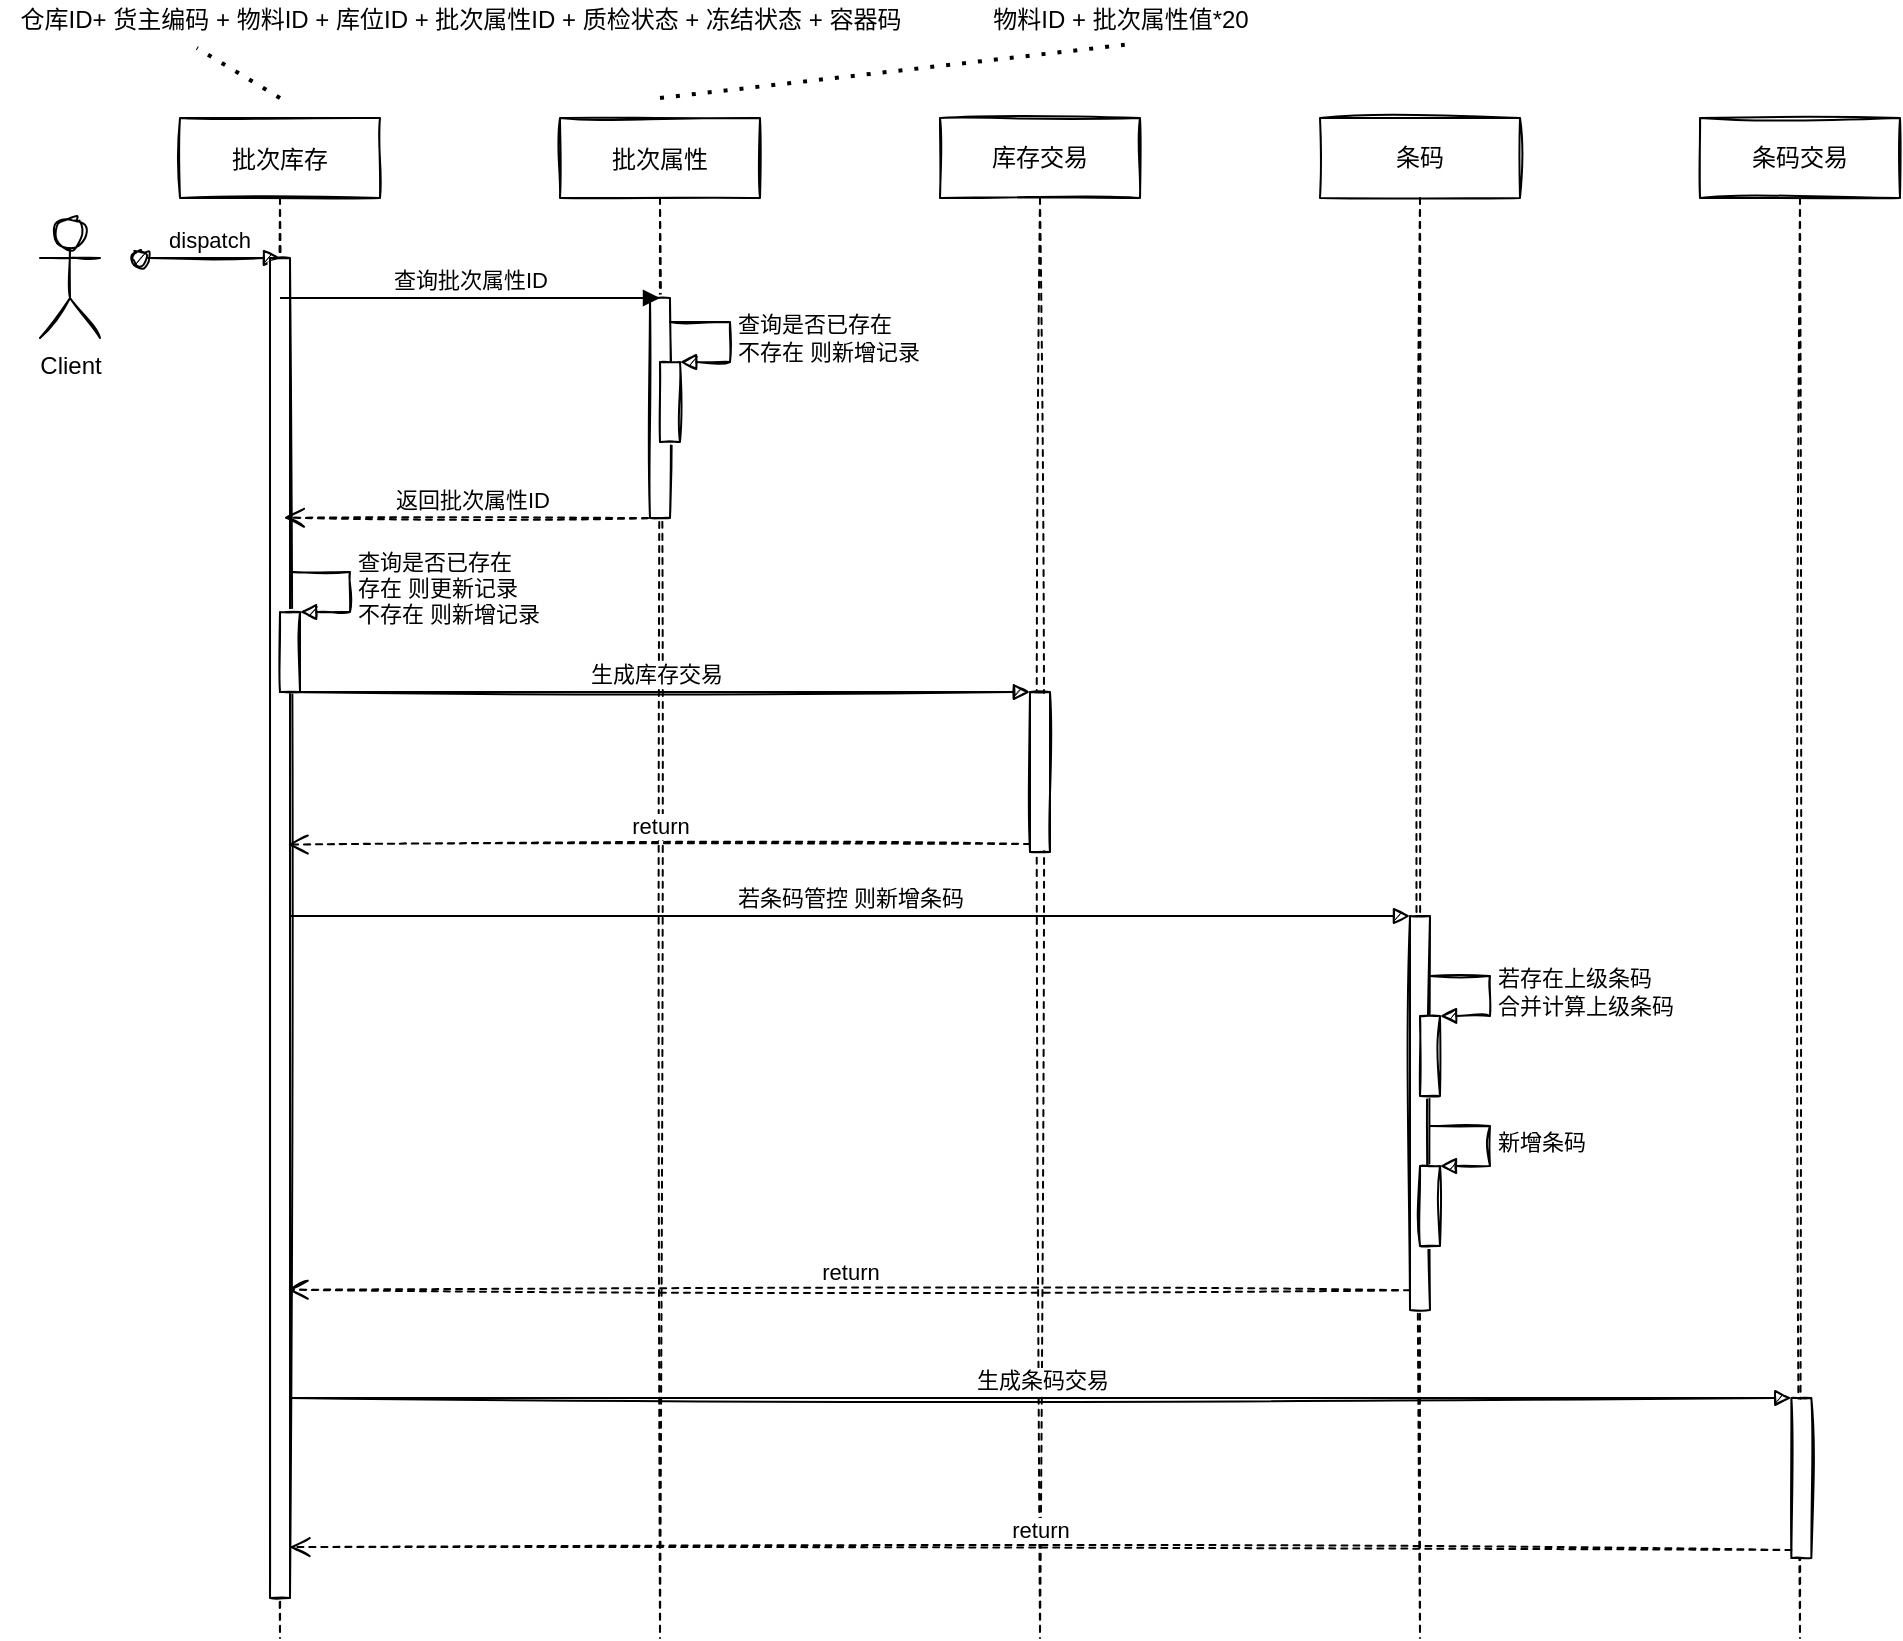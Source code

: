 <mxfile version="14.8.6" type="github" pages="4">
  <diagram id="kgpKYQtTHZ0yAKxKKP6v" name="库存增加">
    <mxGraphModel dx="1221" dy="684" grid="1" gridSize="10" guides="1" tooltips="1" connect="1" arrows="1" fold="1" page="1" pageScale="1" pageWidth="1100" pageHeight="850" math="0" shadow="0">
      <root>
        <mxCell id="0" />
        <mxCell id="1" parent="0" />
        <mxCell id="3nuBFxr9cyL0pnOWT2aG-1" value="批次属性" style="shape=umlLifeline;perimeter=lifelinePerimeter;container=1;collapsible=0;recursiveResize=0;rounded=0;shadow=0;strokeWidth=1;sketch=1;" parent="1" vertex="1">
          <mxGeometry x="310" y="80" width="100" height="760" as="geometry" />
        </mxCell>
        <mxCell id="3nuBFxr9cyL0pnOWT2aG-2" value="" style="points=[];perimeter=orthogonalPerimeter;rounded=0;shadow=0;strokeWidth=1;sketch=1;" parent="3nuBFxr9cyL0pnOWT2aG-1" vertex="1">
          <mxGeometry x="45" y="90" width="10" height="110" as="geometry" />
        </mxCell>
        <mxCell id="3nuBFxr9cyL0pnOWT2aG-3" value="dispatch" style="verticalAlign=bottom;startArrow=oval;endArrow=block;startSize=8;shadow=0;strokeWidth=1;sketch=1;" parent="3nuBFxr9cyL0pnOWT2aG-1" edge="1">
          <mxGeometry relative="1" as="geometry">
            <mxPoint x="-210" y="70" as="sourcePoint" />
            <mxPoint x="-140" y="70" as="targetPoint" />
          </mxGeometry>
        </mxCell>
        <mxCell id="khmbYB6SYAyQ8i3GjKcN-26" value="" style="html=1;points=[];perimeter=orthogonalPerimeter;sketch=1;" vertex="1" parent="3nuBFxr9cyL0pnOWT2aG-1">
          <mxGeometry x="50" y="122" width="10" height="40" as="geometry" />
        </mxCell>
        <mxCell id="khmbYB6SYAyQ8i3GjKcN-27" value="查询是否已存在&lt;br&gt;不存在 则新增记录" style="edgeStyle=orthogonalEdgeStyle;html=1;align=left;spacingLeft=2;endArrow=block;rounded=0;entryX=1;entryY=0;sketch=1;" edge="1" target="khmbYB6SYAyQ8i3GjKcN-26" parent="3nuBFxr9cyL0pnOWT2aG-1">
          <mxGeometry relative="1" as="geometry">
            <mxPoint x="55" y="102" as="sourcePoint" />
            <Array as="points">
              <mxPoint x="85" y="102" />
            </Array>
          </mxGeometry>
        </mxCell>
        <mxCell id="3nuBFxr9cyL0pnOWT2aG-5" value="批次库存" style="shape=umlLifeline;perimeter=lifelinePerimeter;container=1;collapsible=0;recursiveResize=0;rounded=0;shadow=0;strokeWidth=1;sketch=1;" parent="1" vertex="1">
          <mxGeometry x="120" y="80" width="100" height="760" as="geometry" />
        </mxCell>
        <mxCell id="khmbYB6SYAyQ8i3GjKcN-40" value="" style="html=1;points=[];perimeter=orthogonalPerimeter;sketch=1;" vertex="1" parent="3nuBFxr9cyL0pnOWT2aG-5">
          <mxGeometry x="45" y="70" width="10" height="670" as="geometry" />
        </mxCell>
        <mxCell id="khmbYB6SYAyQ8i3GjKcN-44" value="" style="html=1;points=[];perimeter=orthogonalPerimeter;sketch=1;" vertex="1" parent="3nuBFxr9cyL0pnOWT2aG-5">
          <mxGeometry x="50" y="247" width="10" height="40" as="geometry" />
        </mxCell>
        <mxCell id="khmbYB6SYAyQ8i3GjKcN-45" value="查询是否已存在&lt;br&gt;存在 则更新记录&lt;br&gt;不存在 则新增记录" style="edgeStyle=orthogonalEdgeStyle;html=1;align=left;spacingLeft=2;endArrow=block;rounded=0;entryX=1;entryY=0;sketch=1;" edge="1" target="khmbYB6SYAyQ8i3GjKcN-44" parent="3nuBFxr9cyL0pnOWT2aG-5">
          <mxGeometry relative="1" as="geometry">
            <mxPoint x="55" y="227" as="sourcePoint" />
            <Array as="points">
              <mxPoint x="85" y="227" />
            </Array>
          </mxGeometry>
        </mxCell>
        <mxCell id="khmbYB6SYAyQ8i3GjKcN-56" value="查询批次属性ID" style="html=1;verticalAlign=bottom;endArrow=block;" edge="1" parent="3nuBFxr9cyL0pnOWT2aG-5">
          <mxGeometry width="80" relative="1" as="geometry">
            <mxPoint x="50" y="90" as="sourcePoint" />
            <mxPoint x="240" y="90" as="targetPoint" />
          </mxGeometry>
        </mxCell>
        <mxCell id="khmbYB6SYAyQ8i3GjKcN-1" value="Client" style="shape=umlActor;verticalLabelPosition=bottom;verticalAlign=top;html=1;outlineConnect=0;sketch=1;" vertex="1" parent="1">
          <mxGeometry x="50" y="130" width="30" height="60" as="geometry" />
        </mxCell>
        <mxCell id="khmbYB6SYAyQ8i3GjKcN-18" value="物料ID + 批次属性值*20" style="text;html=1;align=center;verticalAlign=middle;resizable=0;points=[];autosize=1;strokeColor=none;" vertex="1" parent="1">
          <mxGeometry x="520" y="21" width="140" height="20" as="geometry" />
        </mxCell>
        <mxCell id="khmbYB6SYAyQ8i3GjKcN-19" value="仓库ID+ 货主编码&amp;nbsp;+ 物料ID + 库位ID + 批次属性ID + 质检状态 + 冻结状态 + 容器码" style="text;html=1;align=center;verticalAlign=middle;resizable=0;points=[];autosize=1;strokeColor=none;" vertex="1" parent="1">
          <mxGeometry x="30" y="21" width="460" height="20" as="geometry" />
        </mxCell>
        <mxCell id="khmbYB6SYAyQ8i3GjKcN-46" value="库存交易" style="shape=umlLifeline;perimeter=lifelinePerimeter;whiteSpace=wrap;html=1;container=1;collapsible=0;recursiveResize=0;outlineConnect=0;sketch=1;" vertex="1" parent="1">
          <mxGeometry x="500" y="80" width="100" height="760" as="geometry" />
        </mxCell>
        <mxCell id="khmbYB6SYAyQ8i3GjKcN-69" value="" style="html=1;points=[];perimeter=orthogonalPerimeter;sketch=1;" vertex="1" parent="khmbYB6SYAyQ8i3GjKcN-46">
          <mxGeometry x="45" y="287" width="10" height="80" as="geometry" />
        </mxCell>
        <mxCell id="khmbYB6SYAyQ8i3GjKcN-48" value="" style="endArrow=none;dashed=1;html=1;dashPattern=1 3;strokeWidth=2;entryX=0.517;entryY=1.12;entryDx=0;entryDy=0;entryPerimeter=0;" edge="1" parent="1" target="khmbYB6SYAyQ8i3GjKcN-18">
          <mxGeometry width="50" height="50" relative="1" as="geometry">
            <mxPoint x="360" y="70" as="sourcePoint" />
            <mxPoint x="90" y="40" as="targetPoint" />
          </mxGeometry>
        </mxCell>
        <mxCell id="khmbYB6SYAyQ8i3GjKcN-49" value="" style="endArrow=none;dashed=1;html=1;dashPattern=1 3;strokeWidth=2;entryX=0.214;entryY=1.2;entryDx=0;entryDy=0;entryPerimeter=0;" edge="1" parent="1" target="khmbYB6SYAyQ8i3GjKcN-19">
          <mxGeometry width="50" height="50" relative="1" as="geometry">
            <mxPoint x="170" y="70" as="sourcePoint" />
            <mxPoint x="550" y="40" as="targetPoint" />
          </mxGeometry>
        </mxCell>
        <mxCell id="khmbYB6SYAyQ8i3GjKcN-67" value="返回批次属性ID" style="html=1;verticalAlign=bottom;endArrow=open;dashed=1;endSize=8;sketch=1;entryX=0.519;entryY=0.263;entryDx=0;entryDy=0;entryPerimeter=0;" edge="1" parent="1" target="3nuBFxr9cyL0pnOWT2aG-5">
          <mxGeometry relative="1" as="geometry">
            <mxPoint x="360" y="280" as="sourcePoint" />
            <mxPoint x="200" y="280" as="targetPoint" />
          </mxGeometry>
        </mxCell>
        <mxCell id="khmbYB6SYAyQ8i3GjKcN-70" value="生成库存交易" style="html=1;verticalAlign=bottom;endArrow=block;entryX=0;entryY=0;sketch=1;" edge="1" target="khmbYB6SYAyQ8i3GjKcN-69" parent="1" source="3nuBFxr9cyL0pnOWT2aG-5">
          <mxGeometry relative="1" as="geometry">
            <mxPoint x="465" y="367" as="sourcePoint" />
          </mxGeometry>
        </mxCell>
        <mxCell id="khmbYB6SYAyQ8i3GjKcN-71" value="return" style="html=1;verticalAlign=bottom;endArrow=open;dashed=1;endSize=8;exitX=0;exitY=0.95;sketch=1;entryX=0.538;entryY=0.478;entryDx=0;entryDy=0;entryPerimeter=0;" edge="1" source="khmbYB6SYAyQ8i3GjKcN-69" parent="1" target="3nuBFxr9cyL0pnOWT2aG-5">
          <mxGeometry relative="1" as="geometry">
            <mxPoint x="200" y="443" as="targetPoint" />
          </mxGeometry>
        </mxCell>
        <mxCell id="khmbYB6SYAyQ8i3GjKcN-72" value="条码" style="shape=umlLifeline;perimeter=lifelinePerimeter;whiteSpace=wrap;html=1;container=1;collapsible=0;recursiveResize=0;outlineConnect=0;sketch=1;" vertex="1" parent="1">
          <mxGeometry x="690" y="80" width="100" height="760" as="geometry" />
        </mxCell>
        <mxCell id="khmbYB6SYAyQ8i3GjKcN-88" value="" style="group" vertex="1" connectable="0" parent="khmbYB6SYAyQ8i3GjKcN-72">
          <mxGeometry x="45" y="399" width="40" height="197" as="geometry" />
        </mxCell>
        <mxCell id="khmbYB6SYAyQ8i3GjKcN-74" value="" style="html=1;points=[];perimeter=orthogonalPerimeter;sketch=1;" vertex="1" parent="khmbYB6SYAyQ8i3GjKcN-88">
          <mxGeometry width="10" height="197" as="geometry" />
        </mxCell>
        <mxCell id="khmbYB6SYAyQ8i3GjKcN-86" value="" style="group" vertex="1" connectable="0" parent="khmbYB6SYAyQ8i3GjKcN-88">
          <mxGeometry x="5" y="105" width="35" height="60" as="geometry" />
        </mxCell>
        <mxCell id="khmbYB6SYAyQ8i3GjKcN-79" value="" style="html=1;points=[];perimeter=orthogonalPerimeter;sketch=1;" vertex="1" parent="khmbYB6SYAyQ8i3GjKcN-86">
          <mxGeometry y="20" width="10" height="40" as="geometry" />
        </mxCell>
        <mxCell id="khmbYB6SYAyQ8i3GjKcN-80" value="新增条码" style="edgeStyle=orthogonalEdgeStyle;html=1;align=left;spacingLeft=2;endArrow=block;rounded=0;entryX=1;entryY=0;sketch=1;" edge="1" target="khmbYB6SYAyQ8i3GjKcN-79" parent="khmbYB6SYAyQ8i3GjKcN-86">
          <mxGeometry relative="1" as="geometry">
            <mxPoint x="5" as="sourcePoint" />
            <Array as="points">
              <mxPoint x="35" />
            </Array>
          </mxGeometry>
        </mxCell>
        <mxCell id="khmbYB6SYAyQ8i3GjKcN-87" value="" style="group" vertex="1" connectable="0" parent="khmbYB6SYAyQ8i3GjKcN-88">
          <mxGeometry x="5" y="30" width="35" height="60" as="geometry" />
        </mxCell>
        <mxCell id="khmbYB6SYAyQ8i3GjKcN-77" value="" style="html=1;points=[];perimeter=orthogonalPerimeter;sketch=1;" vertex="1" parent="khmbYB6SYAyQ8i3GjKcN-87">
          <mxGeometry y="20" width="10" height="40" as="geometry" />
        </mxCell>
        <mxCell id="khmbYB6SYAyQ8i3GjKcN-78" value="若存在上级条码&lt;br&gt;合并计算上级条码" style="edgeStyle=orthogonalEdgeStyle;html=1;align=left;spacingLeft=2;endArrow=block;rounded=0;entryX=1;entryY=0;sketch=1;" edge="1" target="khmbYB6SYAyQ8i3GjKcN-77" parent="khmbYB6SYAyQ8i3GjKcN-87">
          <mxGeometry relative="1" as="geometry">
            <mxPoint x="5" as="sourcePoint" />
            <Array as="points">
              <mxPoint x="35" />
            </Array>
          </mxGeometry>
        </mxCell>
        <mxCell id="khmbYB6SYAyQ8i3GjKcN-73" value="条码交易" style="shape=umlLifeline;perimeter=lifelinePerimeter;whiteSpace=wrap;html=1;container=1;collapsible=0;recursiveResize=0;outlineConnect=0;sketch=1;" vertex="1" parent="1">
          <mxGeometry x="880" y="80" width="100" height="760" as="geometry" />
        </mxCell>
        <mxCell id="khmbYB6SYAyQ8i3GjKcN-75" value="若条码管控 则新增条码" style="html=1;verticalAlign=bottom;endArrow=block;entryX=0;entryY=0;sketch=1;" edge="1" target="khmbYB6SYAyQ8i3GjKcN-74" parent="1">
          <mxGeometry relative="1" as="geometry">
            <mxPoint x="175" y="479" as="sourcePoint" />
          </mxGeometry>
        </mxCell>
        <mxCell id="khmbYB6SYAyQ8i3GjKcN-76" value="return" style="html=1;verticalAlign=bottom;endArrow=open;dashed=1;endSize=8;exitX=0;exitY=0.95;sketch=1;entryX=0.538;entryY=0.763;entryDx=0;entryDy=0;entryPerimeter=0;" edge="1" source="khmbYB6SYAyQ8i3GjKcN-74" parent="1">
          <mxGeometry relative="1" as="geometry">
            <mxPoint x="173.8" y="665.88" as="targetPoint" />
          </mxGeometry>
        </mxCell>
        <mxCell id="khmbYB6SYAyQ8i3GjKcN-81" value="" style="html=1;points=[];perimeter=orthogonalPerimeter;sketch=1;" vertex="1" parent="1">
          <mxGeometry x="925.68" y="720" width="10" height="80" as="geometry" />
        </mxCell>
        <mxCell id="khmbYB6SYAyQ8i3GjKcN-82" value="生成条码交易" style="html=1;verticalAlign=bottom;endArrow=block;entryX=0;entryY=0;sketch=1;" edge="1" parent="1" target="khmbYB6SYAyQ8i3GjKcN-81" source="khmbYB6SYAyQ8i3GjKcN-40">
          <mxGeometry relative="1" as="geometry">
            <mxPoint x="560.004" y="720" as="sourcePoint" />
          </mxGeometry>
        </mxCell>
        <mxCell id="khmbYB6SYAyQ8i3GjKcN-83" value="return" style="html=1;verticalAlign=bottom;endArrow=open;dashed=1;endSize=8;exitX=0;exitY=0.95;sketch=1;entryX=0.976;entryY=0.962;entryDx=0;entryDy=0;entryPerimeter=0;" edge="1" parent="1" source="khmbYB6SYAyQ8i3GjKcN-81" target="khmbYB6SYAyQ8i3GjKcN-40">
          <mxGeometry relative="1" as="geometry">
            <mxPoint x="180" y="796" as="targetPoint" />
          </mxGeometry>
        </mxCell>
      </root>
    </mxGraphModel>
  </diagram>
  <diagram id="eG1asfDwf6FLdmnC7euP" name="库存减少">
    <mxGraphModel dx="1221" dy="684" grid="1" gridSize="10" guides="1" tooltips="1" connect="1" arrows="1" fold="1" page="1" pageScale="1" pageWidth="1100" pageHeight="850" math="0" shadow="0">
      <root>
        <mxCell id="dT590uFpham1Hzz8gT_X-0" />
        <mxCell id="dT590uFpham1Hzz8gT_X-1" parent="dT590uFpham1Hzz8gT_X-0" />
        <mxCell id="dT590uFpham1Hzz8gT_X-2" value="Client" style="shape=umlActor;verticalLabelPosition=bottom;verticalAlign=top;html=1;sketch=1;" vertex="1" parent="dT590uFpham1Hzz8gT_X-1">
          <mxGeometry x="40" y="100" width="30" height="60" as="geometry" />
        </mxCell>
        <mxCell id="FaVbg1Eos9PTALjBb21x-0" value="批次库存" style="shape=umlLifeline;perimeter=lifelinePerimeter;whiteSpace=wrap;html=1;container=1;collapsible=0;recursiveResize=0;outlineConnect=0;sketch=1;" vertex="1" parent="dT590uFpham1Hzz8gT_X-1">
          <mxGeometry x="100" y="40" width="100" height="800" as="geometry" />
        </mxCell>
      </root>
    </mxGraphModel>
  </diagram>
  <diagram id="6DR7MANpc7uys-FWB8WQ" name="超期复检">
    <mxGraphModel dx="1221" dy="684" grid="1" gridSize="10" guides="1" tooltips="1" connect="1" arrows="1" fold="1" page="1" pageScale="1" pageWidth="1100" pageHeight="850" math="0" shadow="0">
      <root>
        <mxCell id="UrUEmkiuRGqlsav2latk-0" />
        <mxCell id="UrUEmkiuRGqlsav2latk-1" parent="UrUEmkiuRGqlsav2latk-0" />
        <mxCell id="P6VEQezQomCpwh-jPhEp-15" value="Client" style="shape=umlActor;verticalLabelPosition=bottom;verticalAlign=top;html=1;sketch=1;" vertex="1" parent="UrUEmkiuRGqlsav2latk-1">
          <mxGeometry x="30" y="100" width="30" height="60" as="geometry" />
        </mxCell>
        <mxCell id="P6VEQezQomCpwh-jPhEp-16" value="批次库存" style="shape=umlLifeline;perimeter=lifelinePerimeter;whiteSpace=wrap;html=1;container=1;collapsible=0;recursiveResize=0;outlineConnect=0;sketch=1;" vertex="1" parent="UrUEmkiuRGqlsav2latk-1">
          <mxGeometry x="90" y="50" width="100" height="790" as="geometry" />
        </mxCell>
        <mxCell id="0aaGBTAEfTDRXs89-b9H-0" value="" style="html=1;points=[];perimeter=orthogonalPerimeter;sketch=1;" vertex="1" parent="P6VEQezQomCpwh-jPhEp-16">
          <mxGeometry x="45" y="70" width="10" height="680" as="geometry" />
        </mxCell>
        <mxCell id="S1R82RaVPp_hJh10sTtd-8" value="" style="group" vertex="1" connectable="0" parent="P6VEQezQomCpwh-jPhEp-16">
          <mxGeometry x="50" y="110" width="35" height="60" as="geometry" />
        </mxCell>
        <mxCell id="S1R82RaVPp_hJh10sTtd-0" value="" style="html=1;points=[];perimeter=orthogonalPerimeter;sketch=1;" vertex="1" parent="S1R82RaVPp_hJh10sTtd-8">
          <mxGeometry y="20" width="10" height="40" as="geometry" />
        </mxCell>
        <mxCell id="S1R82RaVPp_hJh10sTtd-1" value="查询 批次库存表&lt;br&gt;关联 批次属性表&lt;br&gt;关联 物料表" style="edgeStyle=orthogonalEdgeStyle;html=1;align=left;spacingLeft=2;endArrow=block;rounded=0;entryX=1;entryY=0;sketch=1;" edge="1" target="S1R82RaVPp_hJh10sTtd-0" parent="S1R82RaVPp_hJh10sTtd-8">
          <mxGeometry relative="1" as="geometry">
            <mxPoint x="5" as="sourcePoint" />
            <Array as="points">
              <mxPoint x="35" />
            </Array>
          </mxGeometry>
        </mxCell>
        <mxCell id="S1R82RaVPp_hJh10sTtd-22" value="" style="group" vertex="1" connectable="0" parent="P6VEQezQomCpwh-jPhEp-16">
          <mxGeometry x="50" y="323" width="35" height="105" as="geometry" />
        </mxCell>
        <mxCell id="S1R82RaVPp_hJh10sTtd-20" value="" style="html=1;points=[];perimeter=orthogonalPerimeter;sketch=1;" vertex="1" parent="S1R82RaVPp_hJh10sTtd-22">
          <mxGeometry y="35" width="10" height="70" as="geometry" />
        </mxCell>
        <mxCell id="S1R82RaVPp_hJh10sTtd-21" value="当前日期 &amp;gt;= 失效日期&lt;br&gt;调整库存&lt;br&gt;原材料 冻结状态置为自动冻结&lt;br&gt;成品半成品 质检状态值为待质检&lt;br&gt;&lt;br&gt;查询批次库存是否已存在&lt;br&gt;存在 则更新记录&lt;br&gt;不存在 则新增记录" style="edgeStyle=orthogonalEdgeStyle;html=1;align=left;spacingLeft=2;endArrow=block;rounded=0;entryX=1;entryY=0;sketch=1;" edge="1" target="S1R82RaVPp_hJh10sTtd-20" parent="S1R82RaVPp_hJh10sTtd-22">
          <mxGeometry relative="1" as="geometry">
            <mxPoint x="5" as="sourcePoint" />
            <Array as="points">
              <mxPoint x="35" />
            </Array>
          </mxGeometry>
        </mxCell>
        <mxCell id="0aaGBTAEfTDRXs89-b9H-3" value="dispatch" style="html=1;verticalAlign=bottom;startArrow=oval;startFill=1;endArrow=block;startSize=8;sketch=1;" edge="1" parent="UrUEmkiuRGqlsav2latk-1">
          <mxGeometry width="60" relative="1" as="geometry">
            <mxPoint x="80" y="120" as="sourcePoint" />
            <mxPoint x="140" y="120" as="targetPoint" />
          </mxGeometry>
        </mxCell>
        <mxCell id="S1R82RaVPp_hJh10sTtd-11" value="" style="group" vertex="1" connectable="0" parent="UrUEmkiuRGqlsav2latk-1">
          <mxGeometry x="140" y="236" width="35" height="60" as="geometry" />
        </mxCell>
        <mxCell id="S1R82RaVPp_hJh10sTtd-12" value="" style="html=1;points=[];perimeter=orthogonalPerimeter;sketch=1;" vertex="1" parent="S1R82RaVPp_hJh10sTtd-11">
          <mxGeometry y="20" width="10" height="40" as="geometry" />
        </mxCell>
        <mxCell id="S1R82RaVPp_hJh10sTtd-13" value="当前日期 &amp;gt;= 失效日期 - 失效期预警&lt;br&gt;&amp;amp;&amp;amp; 当前日期 &amp;lt; 失效日期" style="edgeStyle=orthogonalEdgeStyle;html=1;align=left;spacingLeft=2;endArrow=block;rounded=0;entryX=1;entryY=0;sketch=1;" edge="1" parent="S1R82RaVPp_hJh10sTtd-11" target="S1R82RaVPp_hJh10sTtd-12">
          <mxGeometry relative="1" as="geometry">
            <mxPoint x="5" as="sourcePoint" />
            <Array as="points">
              <mxPoint x="35" />
            </Array>
          </mxGeometry>
        </mxCell>
        <mxCell id="S1R82RaVPp_hJh10sTtd-14" value="邮件" style="shape=umlLifeline;perimeter=lifelinePerimeter;whiteSpace=wrap;html=1;container=1;collapsible=0;recursiveResize=0;outlineConnect=0;sketch=1;" vertex="1" parent="UrUEmkiuRGqlsav2latk-1">
          <mxGeometry x="950" y="50" width="100" height="790" as="geometry" />
        </mxCell>
        <mxCell id="S1R82RaVPp_hJh10sTtd-23" value="库存交易" style="shape=umlLifeline;perimeter=lifelinePerimeter;whiteSpace=wrap;html=1;container=1;collapsible=0;recursiveResize=0;outlineConnect=0;sketch=1;" vertex="1" parent="UrUEmkiuRGqlsav2latk-1">
          <mxGeometry x="390" y="50" width="100" height="790" as="geometry" />
        </mxCell>
        <mxCell id="S1R82RaVPp_hJh10sTtd-26" value="" style="html=1;points=[];perimeter=orthogonalPerimeter;sketch=1;" vertex="1" parent="S1R82RaVPp_hJh10sTtd-23">
          <mxGeometry x="45.68" y="460" width="10" height="45" as="geometry" />
        </mxCell>
        <mxCell id="S1R82RaVPp_hJh10sTtd-24" value="条码" style="shape=umlLifeline;perimeter=lifelinePerimeter;whiteSpace=wrap;html=1;container=1;collapsible=0;recursiveResize=0;outlineConnect=0;sketch=1;" vertex="1" parent="UrUEmkiuRGqlsav2latk-1">
          <mxGeometry x="580" y="50" width="100" height="790" as="geometry" />
        </mxCell>
        <mxCell id="S1R82RaVPp_hJh10sTtd-25" value="条码交易" style="shape=umlLifeline;perimeter=lifelinePerimeter;whiteSpace=wrap;html=1;container=1;collapsible=0;recursiveResize=0;outlineConnect=0;sketch=1;" vertex="1" parent="UrUEmkiuRGqlsav2latk-1">
          <mxGeometry x="770" y="50" width="100" height="790" as="geometry" />
        </mxCell>
        <mxCell id="S1R82RaVPp_hJh10sTtd-27" value="生成库存交易" style="html=1;verticalAlign=bottom;endArrow=block;entryX=0;entryY=0;sketch=1;" edge="1" target="S1R82RaVPp_hJh10sTtd-26" parent="UrUEmkiuRGqlsav2latk-1">
          <mxGeometry relative="1" as="geometry">
            <mxPoint x="140.004" y="510" as="sourcePoint" />
          </mxGeometry>
        </mxCell>
        <mxCell id="S1R82RaVPp_hJh10sTtd-28" value="return" style="html=1;verticalAlign=bottom;endArrow=open;dashed=1;endSize=8;exitX=0;exitY=0.95;sketch=1;" edge="1" source="S1R82RaVPp_hJh10sTtd-26" parent="UrUEmkiuRGqlsav2latk-1">
          <mxGeometry relative="1" as="geometry">
            <mxPoint x="140.004" y="552.75" as="targetPoint" />
          </mxGeometry>
        </mxCell>
        <mxCell id="4-765G4aXTwTiXsfONbo-3" value="" style="html=1;points=[];perimeter=orthogonalPerimeter;sketch=1;" vertex="1" parent="UrUEmkiuRGqlsav2latk-1">
          <mxGeometry x="625.68" y="610" width="10" height="50" as="geometry" />
        </mxCell>
        <mxCell id="4-765G4aXTwTiXsfONbo-4" value="更新条码中批次库存ID" style="html=1;verticalAlign=bottom;endArrow=block;entryX=0;entryY=0;sketch=1;" edge="1" parent="UrUEmkiuRGqlsav2latk-1" target="4-765G4aXTwTiXsfONbo-3">
          <mxGeometry relative="1" as="geometry">
            <mxPoint x="139.324" y="610.0" as="sourcePoint" />
          </mxGeometry>
        </mxCell>
        <mxCell id="4-765G4aXTwTiXsfONbo-5" value="return" style="html=1;verticalAlign=bottom;endArrow=open;dashed=1;endSize=8;exitX=0;exitY=0.95;sketch=1;" edge="1" parent="UrUEmkiuRGqlsav2latk-1" source="4-765G4aXTwTiXsfONbo-3">
          <mxGeometry relative="1" as="geometry">
            <mxPoint x="139.324" y="657.5" as="targetPoint" />
          </mxGeometry>
        </mxCell>
        <mxCell id="4-765G4aXTwTiXsfONbo-6" value="" style="html=1;points=[];perimeter=orthogonalPerimeter;sketch=1;" vertex="1" parent="UrUEmkiuRGqlsav2latk-1">
          <mxGeometry x="815.68" y="720" width="10" height="50" as="geometry" />
        </mxCell>
        <mxCell id="4-765G4aXTwTiXsfONbo-7" value="生成条码交易" style="html=1;verticalAlign=bottom;endArrow=block;entryX=0;entryY=0;sketch=1;" edge="1" parent="UrUEmkiuRGqlsav2latk-1" target="4-765G4aXTwTiXsfONbo-6" source="P6VEQezQomCpwh-jPhEp-16">
          <mxGeometry relative="1" as="geometry">
            <mxPoint x="520.004" y="690.0" as="sourcePoint" />
          </mxGeometry>
        </mxCell>
        <mxCell id="4-765G4aXTwTiXsfONbo-8" value="return" style="html=1;verticalAlign=bottom;endArrow=open;dashed=1;endSize=8;exitX=0;exitY=0.95;sketch=1;" edge="1" parent="UrUEmkiuRGqlsav2latk-1" source="4-765G4aXTwTiXsfONbo-6" target="P6VEQezQomCpwh-jPhEp-16">
          <mxGeometry relative="1" as="geometry">
            <mxPoint x="520.004" y="766" as="targetPoint" />
          </mxGeometry>
        </mxCell>
        <mxCell id="S1R82RaVPp_hJh10sTtd-15" value="发送预警邮件" style="html=1;verticalAlign=bottom;endArrow=openAsync;endFill=0;exitX=1.435;exitY=0.258;exitDx=0;exitDy=0;exitPerimeter=0;" edge="1" parent="UrUEmkiuRGqlsav2latk-1" source="0aaGBTAEfTDRXs89-b9H-0" target="S1R82RaVPp_hJh10sTtd-14">
          <mxGeometry width="80" relative="1" as="geometry">
            <mxPoint x="140" y="320" as="sourcePoint" />
            <mxPoint x="220" y="320" as="targetPoint" />
          </mxGeometry>
        </mxCell>
      </root>
    </mxGraphModel>
  </diagram>
  <diagram id="VcAx6PzDZdqO80B6MTL9" name="审理可用时间">
    <mxGraphModel dx="1038" dy="581" grid="1" gridSize="10" guides="1" tooltips="1" connect="1" arrows="1" fold="1" page="1" pageScale="1" pageWidth="1100" pageHeight="850" math="0" shadow="0">
      <root>
        <mxCell id="0xjH_NI4mHPWOddZYbE6-0" />
        <mxCell id="0xjH_NI4mHPWOddZYbE6-1" parent="0xjH_NI4mHPWOddZYbE6-0" />
      </root>
    </mxGraphModel>
  </diagram>
</mxfile>
